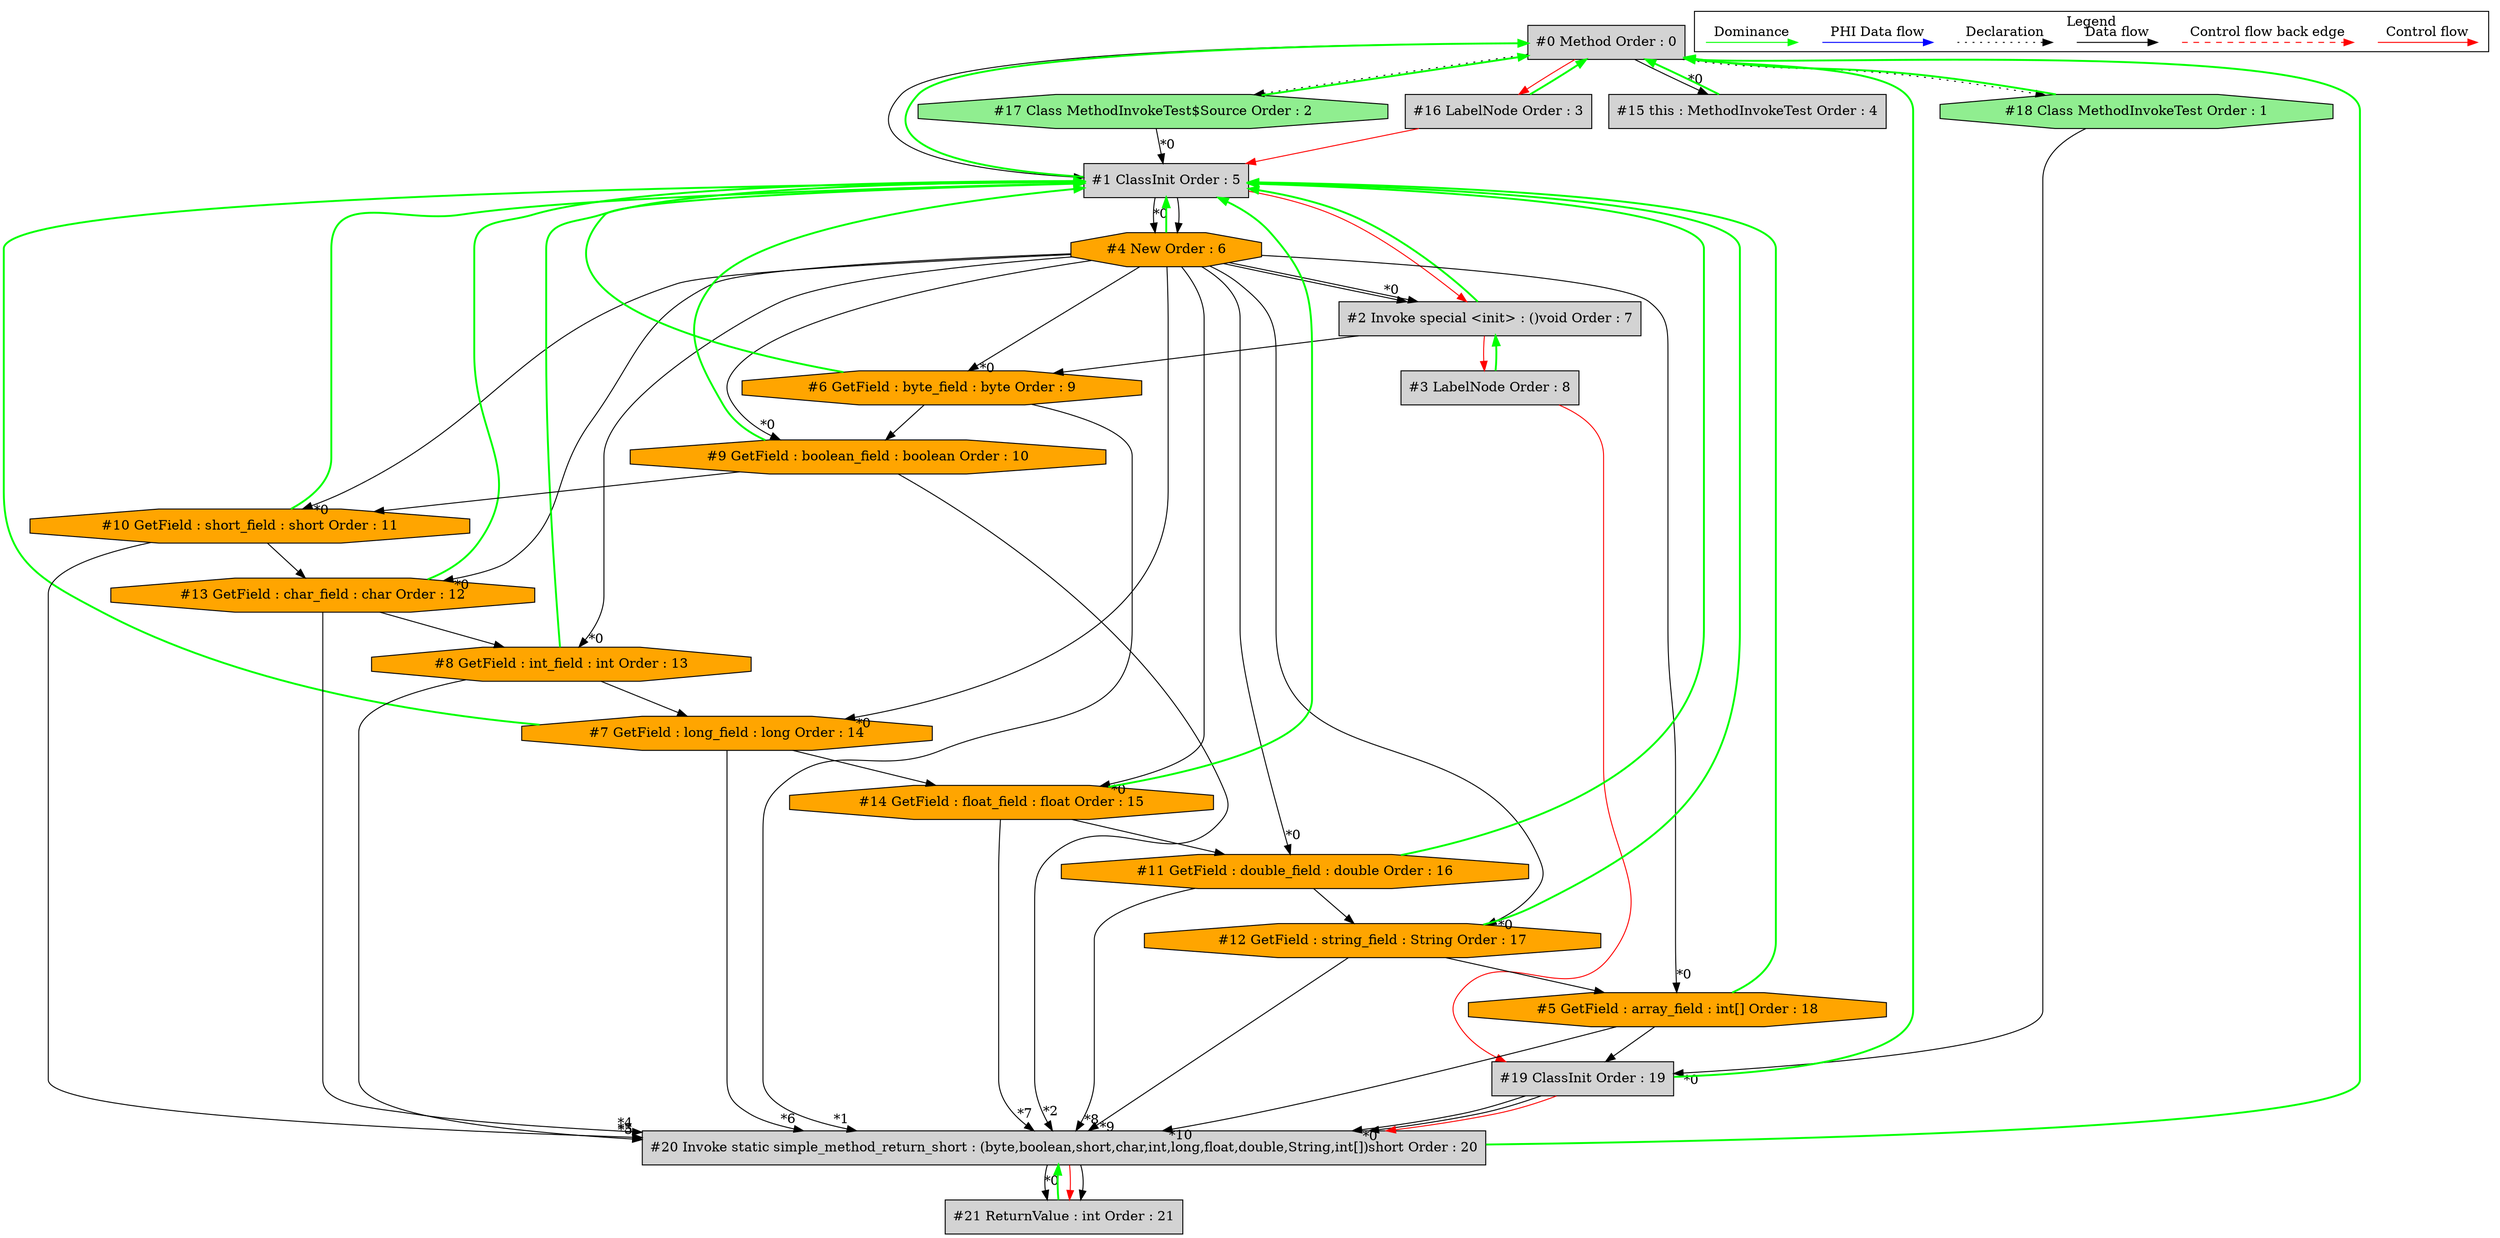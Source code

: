 digraph debugoutput {
 node0[label="#0 Method Order : 0",shape=box, fillcolor=lightgrey, style=filled];
 node1[label="#1 ClassInit Order : 5",shape=box, fillcolor=lightgrey, style=filled];
 node1 -> node0[dir="forward" color="green" penwidth="2"];
 node17 -> node1[headlabel="*0", labeldistance=2];
 node16 -> node1[labeldistance=2, color=red, fontcolor=red];
 node0 -> node1;
 node2[label="#2 Invoke special <init> : ()void Order : 7",shape=box, fillcolor=lightgrey, style=filled];
 node2 -> node1[dir="forward" color="green" penwidth="2"];
 node4 -> node2[headlabel="*0", labeldistance=2];
 node1 -> node2[labeldistance=2, color=red, fontcolor=red];
 node4 -> node2;
 node3[label="#3 LabelNode Order : 8",shape=box, fillcolor=lightgrey, style=filled];
 node3 -> node2[dir="forward" color="green" penwidth="2"];
 node2 -> node3[labeldistance=2, color=red, fontcolor=red];
 node4[label="#4 New Order : 6",shape=octagon, fillcolor=orange, style=filled];
 node4 -> node1[dir="forward" color="green" penwidth="2"];
 node1 -> node4[headlabel="*0", labeldistance=2];
 node1 -> node4;
 node5[label="#5 GetField : array_field : int[] Order : 18",shape=octagon, fillcolor=orange, style=filled];
 node5 -> node1[dir="forward" color="green" penwidth="2"];
 node4 -> node5[headlabel="*0", labeldistance=2];
 node12 -> node5;
 node6[label="#6 GetField : byte_field : byte Order : 9",shape=octagon, fillcolor=orange, style=filled];
 node6 -> node1[dir="forward" color="green" penwidth="2"];
 node4 -> node6[headlabel="*0", labeldistance=2];
 node2 -> node6;
 node7[label="#7 GetField : long_field : long Order : 14",shape=octagon, fillcolor=orange, style=filled];
 node7 -> node1[dir="forward" color="green" penwidth="2"];
 node4 -> node7[headlabel="*0", labeldistance=2];
 node8 -> node7;
 node8[label="#8 GetField : int_field : int Order : 13",shape=octagon, fillcolor=orange, style=filled];
 node8 -> node1[dir="forward" color="green" penwidth="2"];
 node4 -> node8[headlabel="*0", labeldistance=2];
 node13 -> node8;
 node9[label="#9 GetField : boolean_field : boolean Order : 10",shape=octagon, fillcolor=orange, style=filled];
 node9 -> node1[dir="forward" color="green" penwidth="2"];
 node4 -> node9[headlabel="*0", labeldistance=2];
 node6 -> node9;
 node10[label="#10 GetField : short_field : short Order : 11",shape=octagon, fillcolor=orange, style=filled];
 node10 -> node1[dir="forward" color="green" penwidth="2"];
 node4 -> node10[headlabel="*0", labeldistance=2];
 node9 -> node10;
 node11[label="#11 GetField : double_field : double Order : 16",shape=octagon, fillcolor=orange, style=filled];
 node11 -> node1[dir="forward" color="green" penwidth="2"];
 node4 -> node11[headlabel="*0", labeldistance=2];
 node14 -> node11;
 node12[label="#12 GetField : string_field : String Order : 17",shape=octagon, fillcolor=orange, style=filled];
 node12 -> node1[dir="forward" color="green" penwidth="2"];
 node4 -> node12[headlabel="*0", labeldistance=2];
 node11 -> node12;
 node13[label="#13 GetField : char_field : char Order : 12",shape=octagon, fillcolor=orange, style=filled];
 node13 -> node1[dir="forward" color="green" penwidth="2"];
 node4 -> node13[headlabel="*0", labeldistance=2];
 node10 -> node13;
 node14[label="#14 GetField : float_field : float Order : 15",shape=octagon, fillcolor=orange, style=filled];
 node14 -> node1[dir="forward" color="green" penwidth="2"];
 node4 -> node14[headlabel="*0", labeldistance=2];
 node7 -> node14;
 node15[label="#15 this : MethodInvokeTest Order : 4",shape=box, fillcolor=lightgrey, style=filled];
 node15 -> node0[dir="forward" color="green" penwidth="2"];
 node0 -> node15[headlabel="*0", labeldistance=2];
 node16[label="#16 LabelNode Order : 3",shape=box, fillcolor=lightgrey, style=filled];
 node16 -> node0[dir="forward" color="green" penwidth="2"];
 node0 -> node16[labeldistance=2, color=red, fontcolor=red];
 node17[label="#17 Class MethodInvokeTest$Source Order : 2",shape=octagon, fillcolor=lightgreen, style=filled];
 node17 -> node0[dir="forward" color="green" penwidth="2"];
 node0 -> node17[style=dotted];
 node18[label="#18 Class MethodInvokeTest Order : 1",shape=octagon, fillcolor=lightgreen, style=filled];
 node18 -> node0[dir="forward" color="green" penwidth="2"];
 node0 -> node18[style=dotted];
 node19[label="#19 ClassInit Order : 19",shape=box, fillcolor=lightgrey, style=filled];
 node19 -> node0[dir="forward" color="green" penwidth="2"];
 node18 -> node19[headlabel="*0", labeldistance=2];
 node5 -> node19;
 node3 -> node19[labeldistance=2, color=red, fontcolor=red];
 node20[label="#20 Invoke static simple_method_return_short : (byte,boolean,short,char,int,long,float,double,String,int[])short Order : 20",shape=box, fillcolor=lightgrey, style=filled];
 node20 -> node0[dir="forward" color="green" penwidth="2"];
 node19 -> node20[headlabel="*0", labeldistance=2];
 node6 -> node20[headlabel="*1", labeldistance=2];
 node9 -> node20[headlabel="*2", labeldistance=2];
 node10 -> node20[headlabel="*3", labeldistance=2];
 node13 -> node20[headlabel="*4", labeldistance=2];
 node8 -> node20[headlabel="*5", labeldistance=2];
 node7 -> node20[headlabel="*6", labeldistance=2];
 node14 -> node20[headlabel="*7", labeldistance=2];
 node11 -> node20[headlabel="*8", labeldistance=2];
 node12 -> node20[headlabel="*9", labeldistance=2];
 node5 -> node20[headlabel="*10", labeldistance=2];
 node19 -> node20;
 node19 -> node20[labeldistance=2, color=red, fontcolor=red];
 node21[label="#21 ReturnValue : int Order : 21",shape=box, fillcolor=lightgrey, style=filled];
 node21 -> node20[dir="forward" color="green" penwidth="2"];
 node20 -> node21[headlabel="*0", labeldistance=2];
 node20 -> node21[labeldistance=2, color=red, fontcolor=red];
 node20 -> node21;
 subgraph cluster_000 {
  label = "Legend";
  node [shape=point]
  {
   rank=same;
   c0 [style = invis];
   c1 [style = invis];
   c2 [style = invis];
   c3 [style = invis];
   d0 [style = invis];
   d1 [style = invis];
   d2 [style = invis];
   d3 [style = invis];
   d4 [style = invis];
   d5 [style = invis];
   d6 [style = invis];
   d7 [style = invis];
  }
  c0 -> c1 [label="Control flow", style=solid, color=red]
  c2 -> c3 [label="Control flow back edge", style=dashed, color=red]
  d0 -> d1 [label="Data flow"]
  d2 -> d3 [label="Declaration", style=dotted]
  d4 -> d5 [label="PHI Data flow", color=blue]
  d6 -> d7 [label="Dominance", color=green]
 }

}
